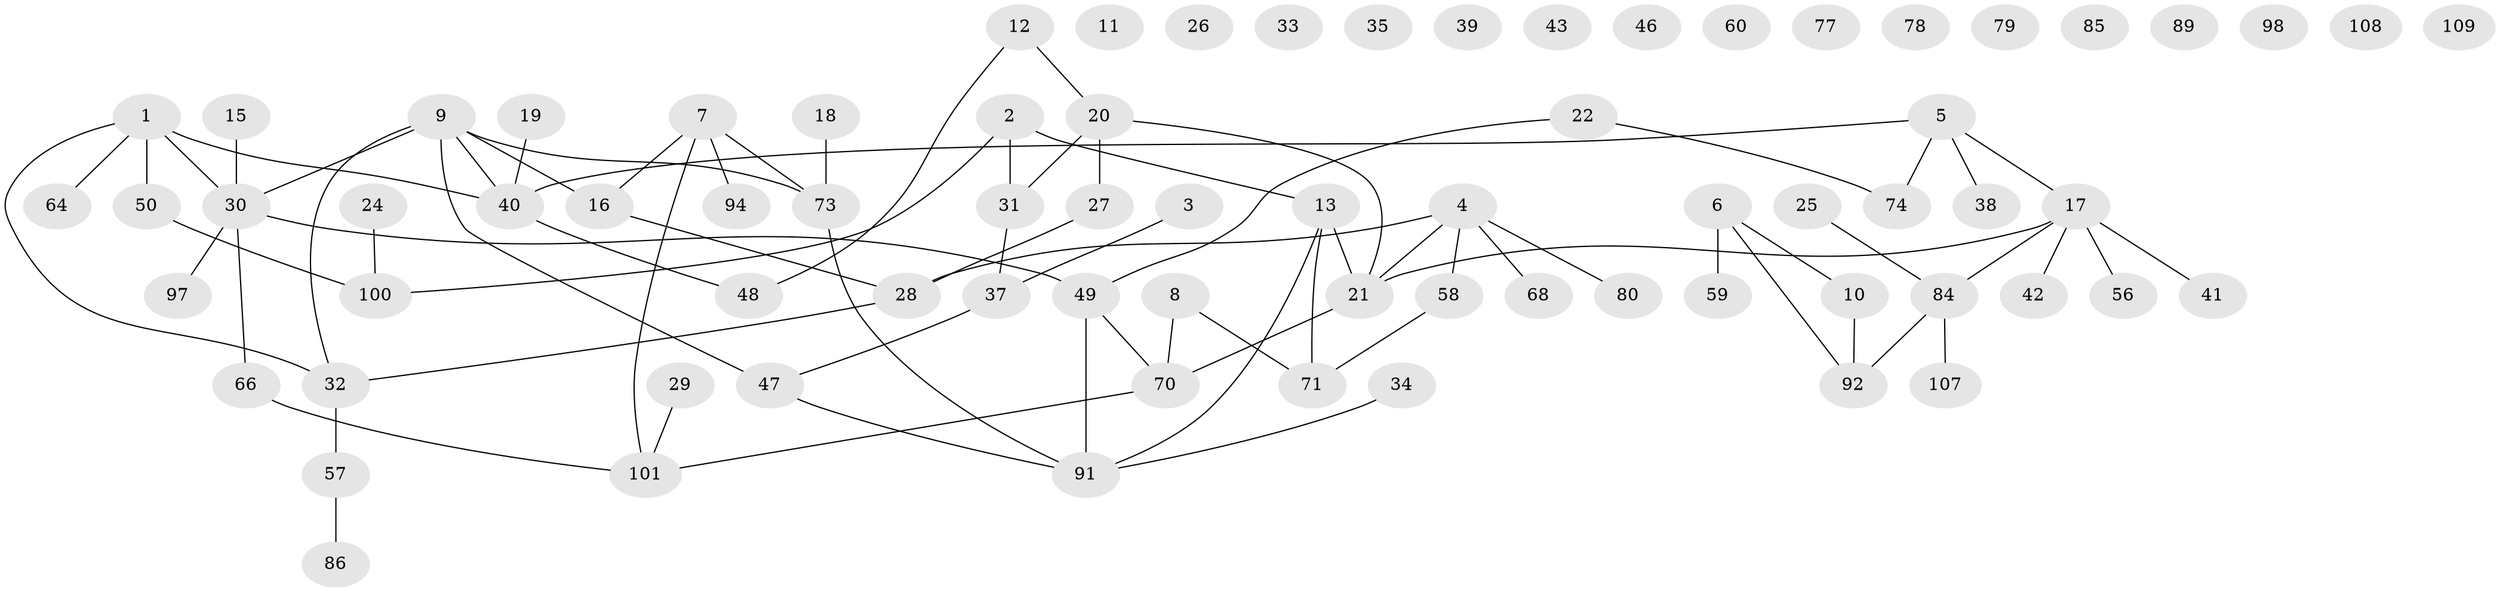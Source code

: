 // Generated by graph-tools (version 1.1) at 2025/23/03/03/25 07:23:27]
// undirected, 75 vertices, 78 edges
graph export_dot {
graph [start="1"]
  node [color=gray90,style=filled];
  1 [super="+93"];
  2 [super="+53"];
  3;
  4 [super="+36"];
  5 [super="+54"];
  6 [super="+23"];
  7 [super="+102"];
  8 [super="+81"];
  9 [super="+62"];
  10 [super="+14"];
  11;
  12 [super="+105"];
  13 [super="+45"];
  15 [super="+99"];
  16 [super="+69"];
  17 [super="+88"];
  18;
  19;
  20 [super="+51"];
  21 [super="+90"];
  22 [super="+95"];
  24;
  25;
  26;
  27 [super="+61"];
  28 [super="+83"];
  29;
  30 [super="+44"];
  31 [super="+75"];
  32 [super="+67"];
  33;
  34;
  35;
  37 [super="+55"];
  38;
  39;
  40 [super="+106"];
  41;
  42;
  43;
  46;
  47;
  48;
  49 [super="+52"];
  50;
  56 [super="+63"];
  57 [super="+82"];
  58 [super="+103"];
  59;
  60 [super="+65"];
  64;
  66;
  68;
  70 [super="+76"];
  71 [super="+72"];
  73 [super="+87"];
  74;
  77;
  78;
  79;
  80;
  84 [super="+96"];
  85;
  86;
  89;
  91 [super="+104"];
  92;
  94;
  97;
  98;
  100;
  101;
  107;
  108;
  109;
  1 -- 30;
  1 -- 40;
  1 -- 64;
  1 -- 50;
  1 -- 32;
  2 -- 13;
  2 -- 100;
  2 -- 31;
  3 -- 37;
  4 -- 21;
  4 -- 28;
  4 -- 80;
  4 -- 68;
  4 -- 58;
  5 -- 38;
  5 -- 74;
  5 -- 17;
  5 -- 40;
  6 -- 59;
  6 -- 92;
  6 -- 10;
  7 -- 94;
  7 -- 16;
  7 -- 101;
  7 -- 73;
  8 -- 70;
  8 -- 71;
  9 -- 47;
  9 -- 73;
  9 -- 32;
  9 -- 16;
  9 -- 40;
  9 -- 30;
  10 -- 92;
  12 -- 48;
  12 -- 20;
  13 -- 91;
  13 -- 21;
  13 -- 71;
  15 -- 30;
  16 -- 28;
  17 -- 21;
  17 -- 41;
  17 -- 42;
  17 -- 84;
  17 -- 56;
  18 -- 73;
  19 -- 40;
  20 -- 27;
  20 -- 31;
  20 -- 21;
  21 -- 70;
  22 -- 74;
  22 -- 49;
  24 -- 100;
  25 -- 84;
  27 -- 28;
  28 -- 32;
  29 -- 101;
  30 -- 97;
  30 -- 66;
  30 -- 49;
  31 -- 37;
  32 -- 57;
  34 -- 91;
  37 -- 47;
  40 -- 48;
  47 -- 91;
  49 -- 70;
  49 -- 91;
  50 -- 100;
  57 -- 86;
  58 -- 71;
  66 -- 101;
  70 -- 101;
  73 -- 91;
  84 -- 92;
  84 -- 107;
}
